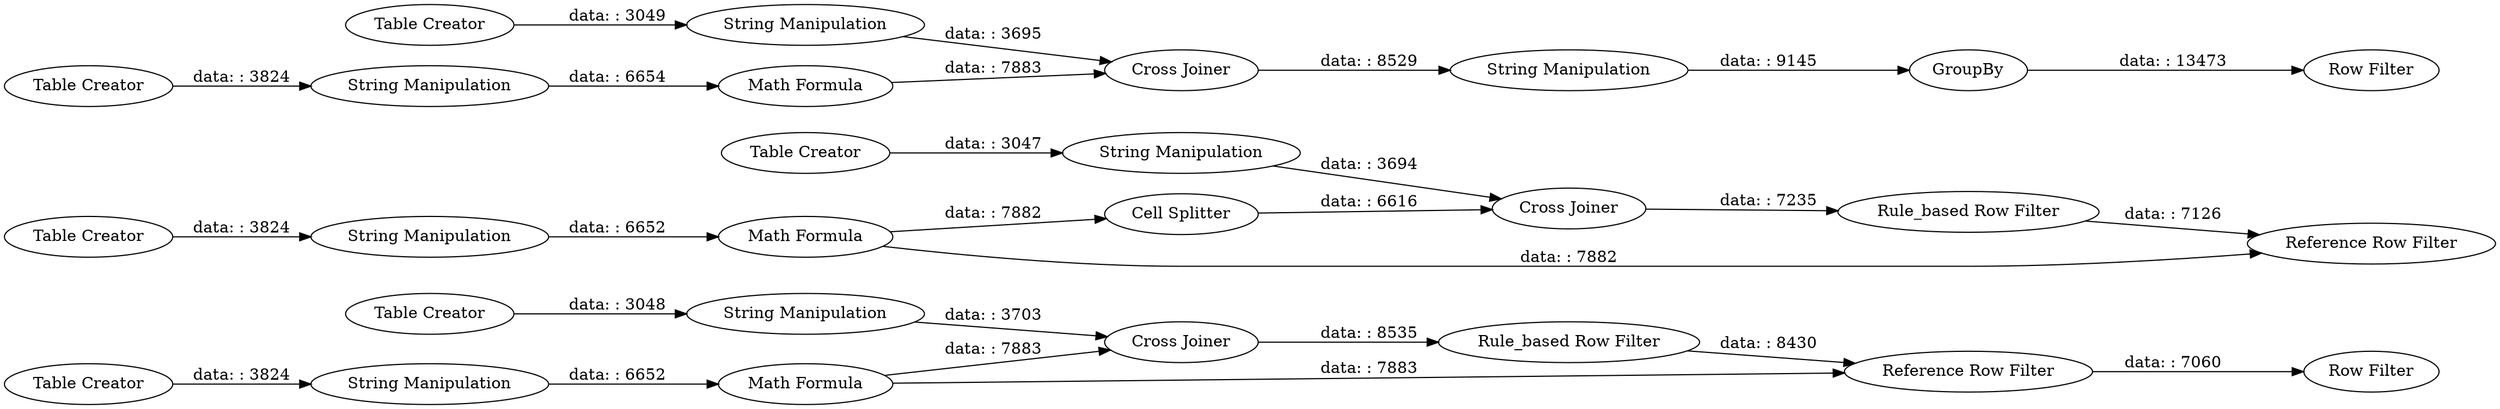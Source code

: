 digraph {
	"-4529872853013012360_36" [label="Math Formula"]
	"-4529872853013012360_35" [label="Table Creator"]
	"-4529872853013012360_7" [label="Rule_based Row Filter"]
	"-4529872853013012360_10" [label="Cross Joiner"]
	"-4529872853013012360_38" [label="Table Creator"]
	"-4529872853013012360_29" [label="String Manipulation"]
	"-4529872853013012360_30" [label="Cross Joiner"]
	"-4529872853013012360_2" [label="Table Creator"]
	"-4529872853013012360_49" [label="String Manipulation"]
	"-4529872853013012360_34" [label="Table Creator"]
	"-4529872853013012360_44" [label=GroupBy]
	"-4529872853013012360_1" [label="Table Creator"]
	"-4529872853013012360_32" [label="Rule_based Row Filter"]
	"-4529872853013012360_41" [label="Cross Joiner"]
	"-4529872853013012360_51" [label="String Manipulation"]
	"-4529872853013012360_45" [label="Row Filter"]
	"-4529872853013012360_48" [label="String Manipulation"]
	"-4529872853013012360_39" [label="Math Formula"]
	"-4529872853013012360_50" [label="String Manipulation"]
	"-4529872853013012360_17" [label="Math Formula"]
	"-4529872853013012360_46" [label="String Manipulation"]
	"-4529872853013012360_18" [label="Reference Row Filter"]
	"-4529872853013012360_15" [label="Cell Splitter"]
	"-4529872853013012360_40" [label="String Manipulation"]
	"-4529872853013012360_47" [label="Row Filter"]
	"-4529872853013012360_33" [label="Reference Row Filter"]
	"-4529872853013012360_37" [label="Table Creator"]
	"-4529872853013012360_29" -> "-4529872853013012360_30" [label="data: : 3703"]
	"-4529872853013012360_41" -> "-4529872853013012360_40" [label="data: : 8529"]
	"-4529872853013012360_44" -> "-4529872853013012360_45" [label="data: : 13473"]
	"-4529872853013012360_17" -> "-4529872853013012360_15" [label="data: : 7882"]
	"-4529872853013012360_48" -> "-4529872853013012360_17" [label="data: : 6652"]
	"-4529872853013012360_36" -> "-4529872853013012360_33" [label="data: : 7883"]
	"-4529872853013012360_51" -> "-4529872853013012360_41" [label="data: : 3695"]
	"-4529872853013012360_35" -> "-4529872853013012360_29" [label="data: : 3048"]
	"-4529872853013012360_7" -> "-4529872853013012360_18" [label="data: : 7126"]
	"-4529872853013012360_46" -> "-4529872853013012360_10" [label="data: : 3694"]
	"-4529872853013012360_2" -> "-4529872853013012360_46" [label="data: : 3047"]
	"-4529872853013012360_30" -> "-4529872853013012360_32" [label="data: : 8535"]
	"-4529872853013012360_37" -> "-4529872853013012360_50" [label="data: : 3824"]
	"-4529872853013012360_50" -> "-4529872853013012360_39" [label="data: : 6654"]
	"-4529872853013012360_36" -> "-4529872853013012360_30" [label="data: : 7883"]
	"-4529872853013012360_38" -> "-4529872853013012360_51" [label="data: : 3049"]
	"-4529872853013012360_15" -> "-4529872853013012360_10" [label="data: : 6616"]
	"-4529872853013012360_39" -> "-4529872853013012360_41" [label="data: : 7883"]
	"-4529872853013012360_34" -> "-4529872853013012360_49" [label="data: : 3824"]
	"-4529872853013012360_1" -> "-4529872853013012360_48" [label="data: : 3824"]
	"-4529872853013012360_17" -> "-4529872853013012360_18" [label="data: : 7882"]
	"-4529872853013012360_49" -> "-4529872853013012360_36" [label="data: : 6652"]
	"-4529872853013012360_32" -> "-4529872853013012360_33" [label="data: : 8430"]
	"-4529872853013012360_10" -> "-4529872853013012360_7" [label="data: : 7235"]
	"-4529872853013012360_33" -> "-4529872853013012360_47" [label="data: : 7060"]
	"-4529872853013012360_40" -> "-4529872853013012360_44" [label="data: : 9145"]
	rankdir=LR
}
